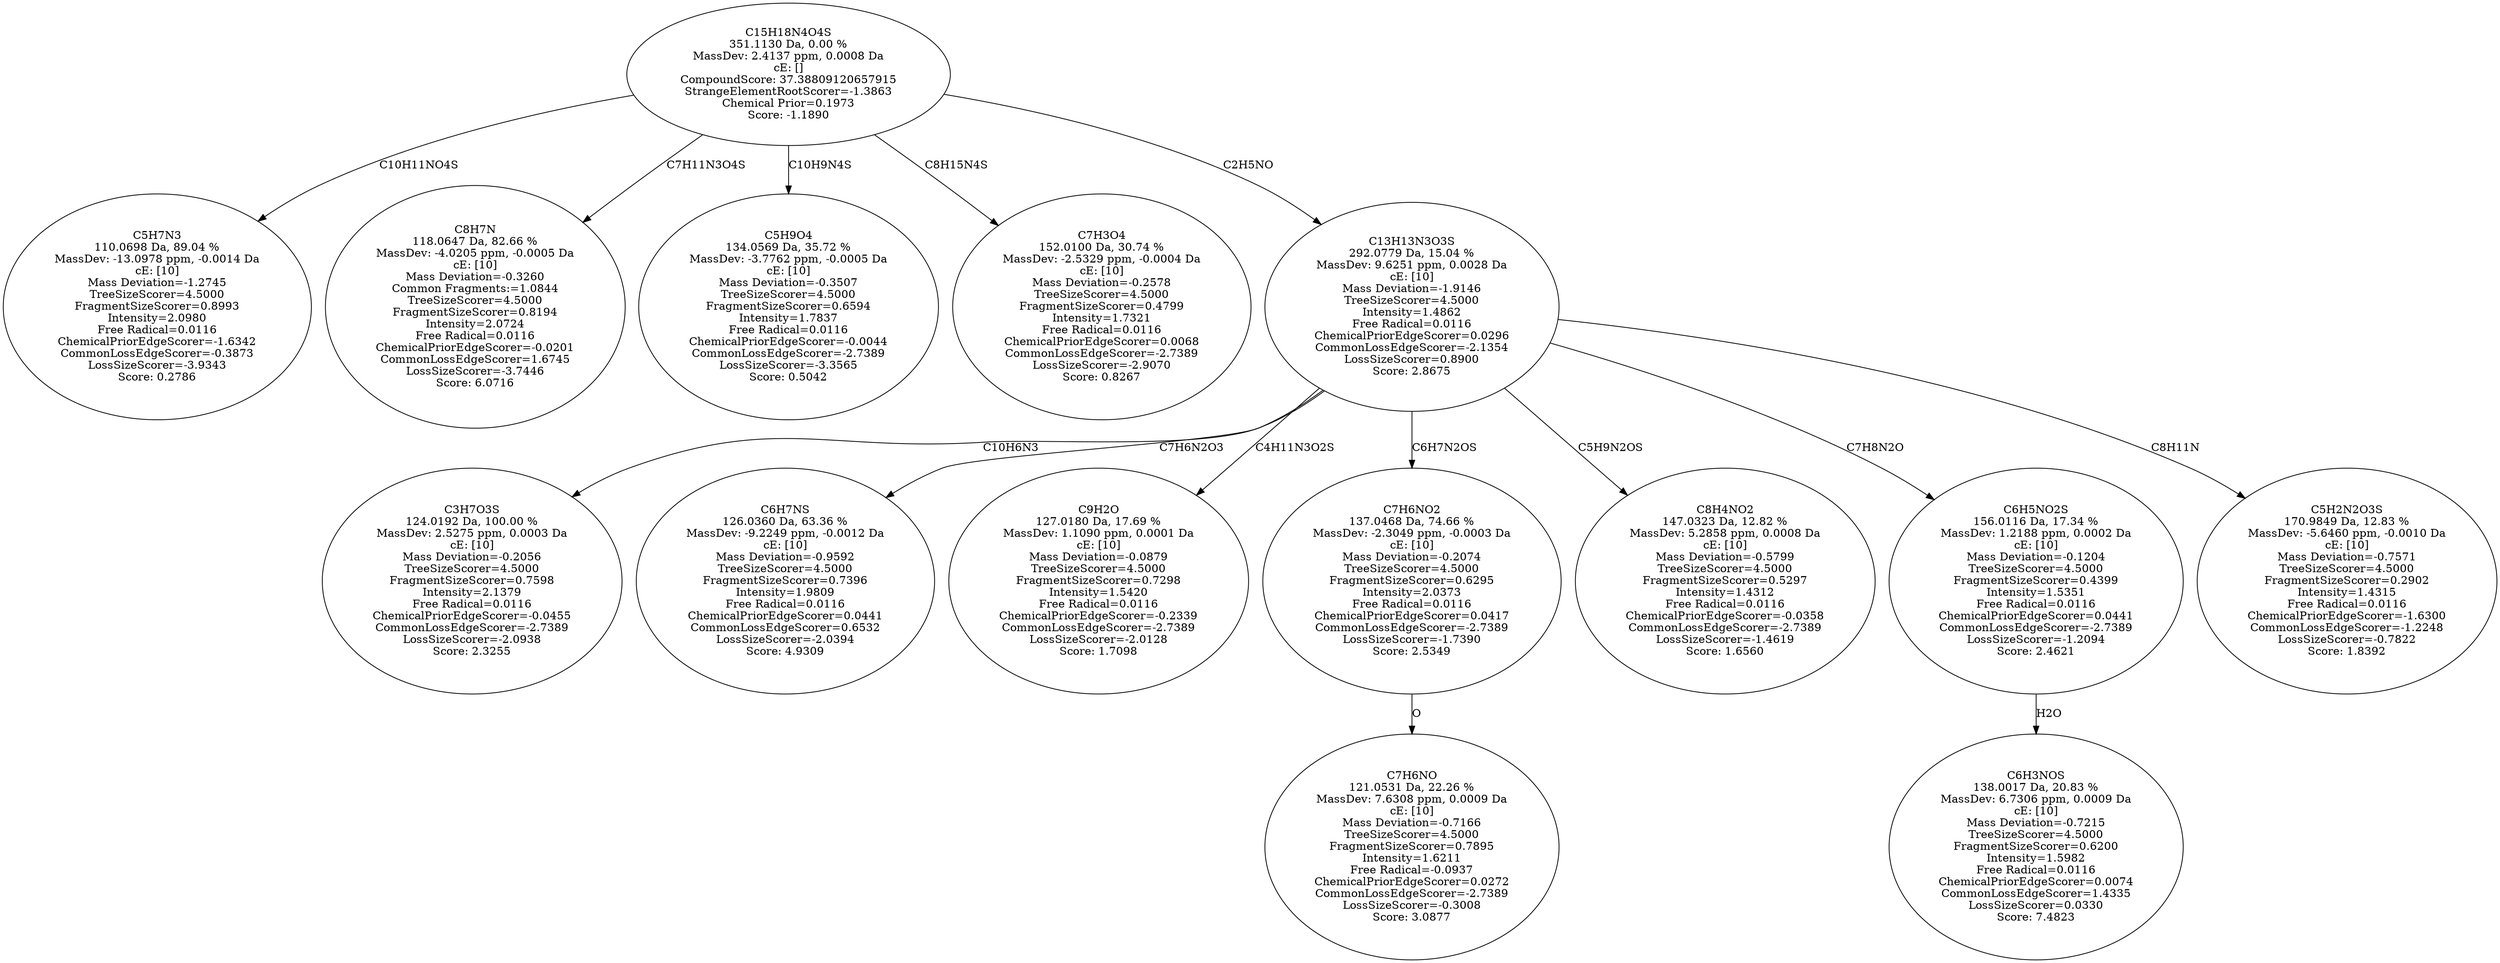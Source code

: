 strict digraph {
v1 [label="C5H7N3\n110.0698 Da, 89.04 %\nMassDev: -13.0978 ppm, -0.0014 Da\ncE: [10]\nMass Deviation=-1.2745\nTreeSizeScorer=4.5000\nFragmentSizeScorer=0.8993\nIntensity=2.0980\nFree Radical=0.0116\nChemicalPriorEdgeScorer=-1.6342\nCommonLossEdgeScorer=-0.3873\nLossSizeScorer=-3.9343\nScore: 0.2786"];
v2 [label="C8H7N\n118.0647 Da, 82.66 %\nMassDev: -4.0205 ppm, -0.0005 Da\ncE: [10]\nMass Deviation=-0.3260\nCommon Fragments:=1.0844\nTreeSizeScorer=4.5000\nFragmentSizeScorer=0.8194\nIntensity=2.0724\nFree Radical=0.0116\nChemicalPriorEdgeScorer=-0.0201\nCommonLossEdgeScorer=1.6745\nLossSizeScorer=-3.7446\nScore: 6.0716"];
v3 [label="C5H9O4\n134.0569 Da, 35.72 %\nMassDev: -3.7762 ppm, -0.0005 Da\ncE: [10]\nMass Deviation=-0.3507\nTreeSizeScorer=4.5000\nFragmentSizeScorer=0.6594\nIntensity=1.7837\nFree Radical=0.0116\nChemicalPriorEdgeScorer=-0.0044\nCommonLossEdgeScorer=-2.7389\nLossSizeScorer=-3.3565\nScore: 0.5042"];
v4 [label="C7H3O4\n152.0100 Da, 30.74 %\nMassDev: -2.5329 ppm, -0.0004 Da\ncE: [10]\nMass Deviation=-0.2578\nTreeSizeScorer=4.5000\nFragmentSizeScorer=0.4799\nIntensity=1.7321\nFree Radical=0.0116\nChemicalPriorEdgeScorer=0.0068\nCommonLossEdgeScorer=-2.7389\nLossSizeScorer=-2.9070\nScore: 0.8267"];
v5 [label="C3H7O3S\n124.0192 Da, 100.00 %\nMassDev: 2.5275 ppm, 0.0003 Da\ncE: [10]\nMass Deviation=-0.2056\nTreeSizeScorer=4.5000\nFragmentSizeScorer=0.7598\nIntensity=2.1379\nFree Radical=0.0116\nChemicalPriorEdgeScorer=-0.0455\nCommonLossEdgeScorer=-2.7389\nLossSizeScorer=-2.0938\nScore: 2.3255"];
v6 [label="C6H7NS\n126.0360 Da, 63.36 %\nMassDev: -9.2249 ppm, -0.0012 Da\ncE: [10]\nMass Deviation=-0.9592\nTreeSizeScorer=4.5000\nFragmentSizeScorer=0.7396\nIntensity=1.9809\nFree Radical=0.0116\nChemicalPriorEdgeScorer=0.0441\nCommonLossEdgeScorer=0.6532\nLossSizeScorer=-2.0394\nScore: 4.9309"];
v7 [label="C9H2O\n127.0180 Da, 17.69 %\nMassDev: 1.1090 ppm, 0.0001 Da\ncE: [10]\nMass Deviation=-0.0879\nTreeSizeScorer=4.5000\nFragmentSizeScorer=0.7298\nIntensity=1.5420\nFree Radical=0.0116\nChemicalPriorEdgeScorer=-0.2339\nCommonLossEdgeScorer=-2.7389\nLossSizeScorer=-2.0128\nScore: 1.7098"];
v8 [label="C7H6NO\n121.0531 Da, 22.26 %\nMassDev: 7.6308 ppm, 0.0009 Da\ncE: [10]\nMass Deviation=-0.7166\nTreeSizeScorer=4.5000\nFragmentSizeScorer=0.7895\nIntensity=1.6211\nFree Radical=-0.0937\nChemicalPriorEdgeScorer=0.0272\nCommonLossEdgeScorer=-2.7389\nLossSizeScorer=-0.3008\nScore: 3.0877"];
v9 [label="C7H6NO2\n137.0468 Da, 74.66 %\nMassDev: -2.3049 ppm, -0.0003 Da\ncE: [10]\nMass Deviation=-0.2074\nTreeSizeScorer=4.5000\nFragmentSizeScorer=0.6295\nIntensity=2.0373\nFree Radical=0.0116\nChemicalPriorEdgeScorer=0.0417\nCommonLossEdgeScorer=-2.7389\nLossSizeScorer=-1.7390\nScore: 2.5349"];
v10 [label="C8H4NO2\n147.0323 Da, 12.82 %\nMassDev: 5.2858 ppm, 0.0008 Da\ncE: [10]\nMass Deviation=-0.5799\nTreeSizeScorer=4.5000\nFragmentSizeScorer=0.5297\nIntensity=1.4312\nFree Radical=0.0116\nChemicalPriorEdgeScorer=-0.0358\nCommonLossEdgeScorer=-2.7389\nLossSizeScorer=-1.4619\nScore: 1.6560"];
v11 [label="C6H3NOS\n138.0017 Da, 20.83 %\nMassDev: 6.7306 ppm, 0.0009 Da\ncE: [10]\nMass Deviation=-0.7215\nTreeSizeScorer=4.5000\nFragmentSizeScorer=0.6200\nIntensity=1.5982\nFree Radical=0.0116\nChemicalPriorEdgeScorer=0.0074\nCommonLossEdgeScorer=1.4335\nLossSizeScorer=0.0330\nScore: 7.4823"];
v12 [label="C6H5NO2S\n156.0116 Da, 17.34 %\nMassDev: 1.2188 ppm, 0.0002 Da\ncE: [10]\nMass Deviation=-0.1204\nTreeSizeScorer=4.5000\nFragmentSizeScorer=0.4399\nIntensity=1.5351\nFree Radical=0.0116\nChemicalPriorEdgeScorer=0.0441\nCommonLossEdgeScorer=-2.7389\nLossSizeScorer=-1.2094\nScore: 2.4621"];
v13 [label="C5H2N2O3S\n170.9849 Da, 12.83 %\nMassDev: -5.6460 ppm, -0.0010 Da\ncE: [10]\nMass Deviation=-0.7571\nTreeSizeScorer=4.5000\nFragmentSizeScorer=0.2902\nIntensity=1.4315\nFree Radical=0.0116\nChemicalPriorEdgeScorer=-1.6300\nCommonLossEdgeScorer=-1.2248\nLossSizeScorer=-0.7822\nScore: 1.8392"];
v14 [label="C13H13N3O3S\n292.0779 Da, 15.04 %\nMassDev: 9.6251 ppm, 0.0028 Da\ncE: [10]\nMass Deviation=-1.9146\nTreeSizeScorer=4.5000\nIntensity=1.4862\nFree Radical=0.0116\nChemicalPriorEdgeScorer=0.0296\nCommonLossEdgeScorer=-2.1354\nLossSizeScorer=0.8900\nScore: 2.8675"];
v15 [label="C15H18N4O4S\n351.1130 Da, 0.00 %\nMassDev: 2.4137 ppm, 0.0008 Da\ncE: []\nCompoundScore: 37.38809120657915\nStrangeElementRootScorer=-1.3863\nChemical Prior=0.1973\nScore: -1.1890"];
v15 -> v1 [label="C10H11NO4S"];
v15 -> v2 [label="C7H11N3O4S"];
v15 -> v3 [label="C10H9N4S"];
v15 -> v4 [label="C8H15N4S"];
v14 -> v5 [label="C10H6N3"];
v14 -> v6 [label="C7H6N2O3"];
v14 -> v7 [label="C4H11N3O2S"];
v9 -> v8 [label="O"];
v14 -> v9 [label="C6H7N2OS"];
v14 -> v10 [label="C5H9N2OS"];
v12 -> v11 [label="H2O"];
v14 -> v12 [label="C7H8N2O"];
v14 -> v13 [label="C8H11N"];
v15 -> v14 [label="C2H5NO"];
}